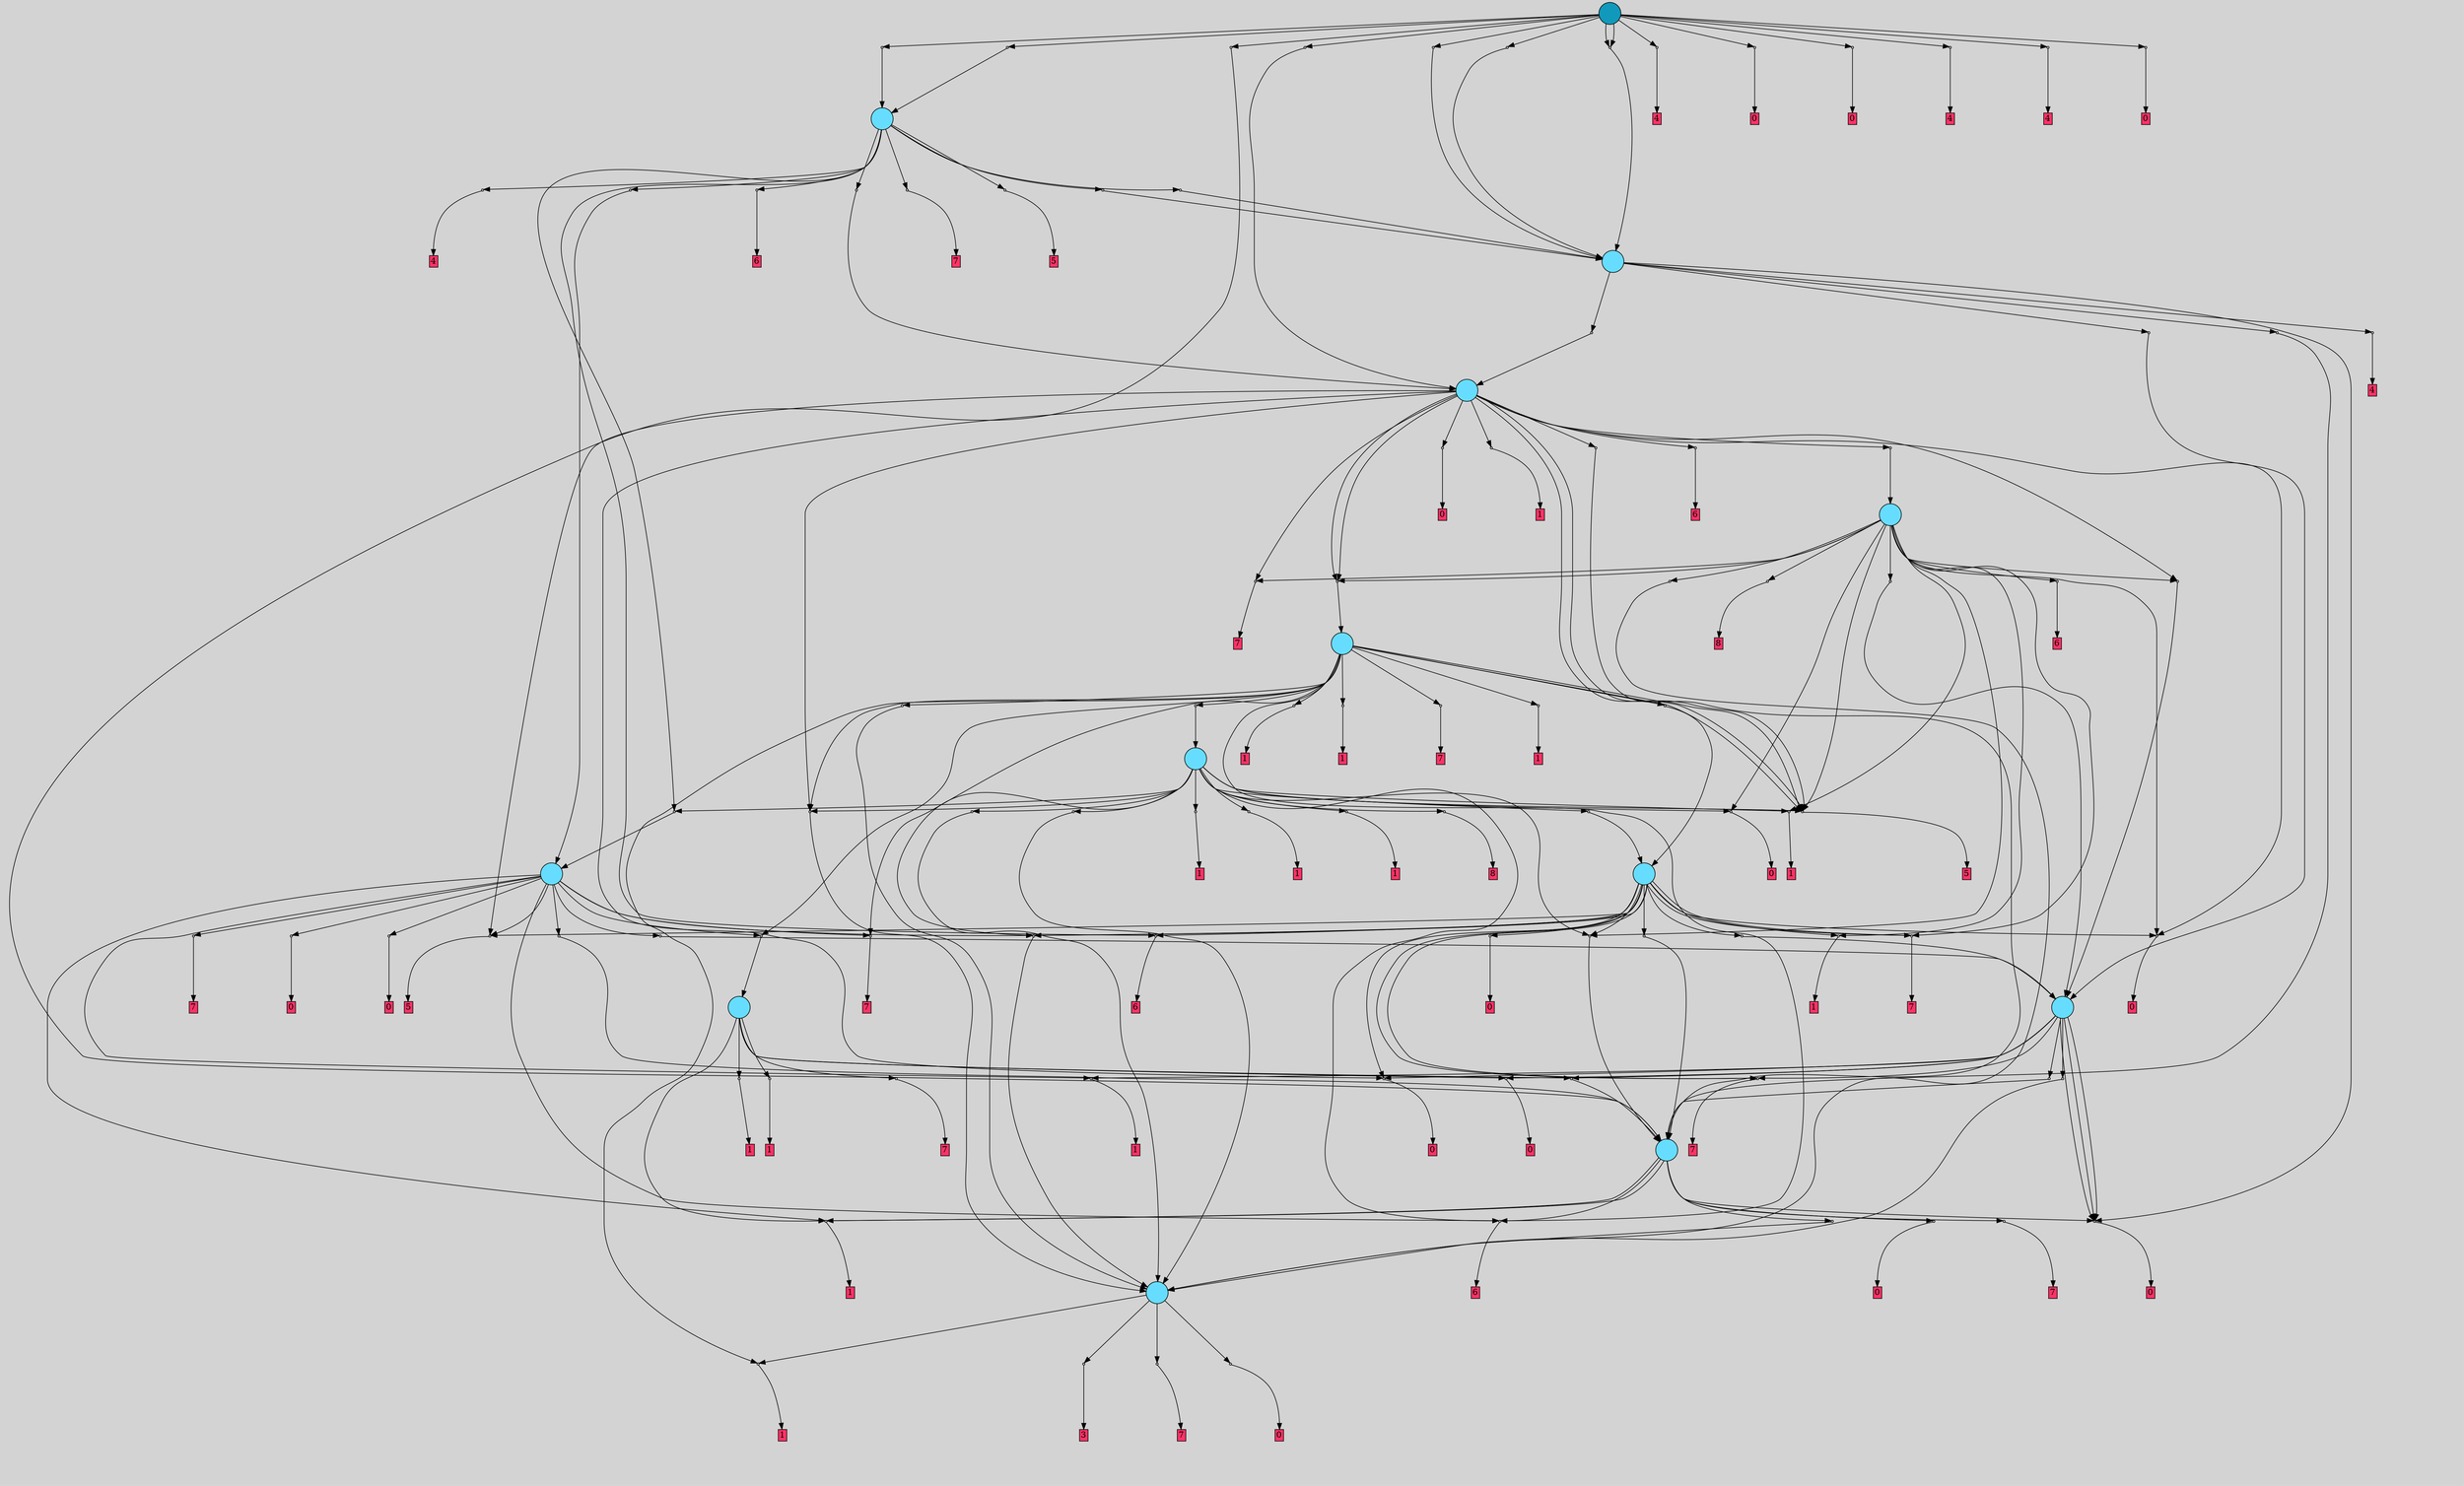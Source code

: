 // File exported with GEGELATI v1.3.1
// On the 2024-07-14 01:57:22
// With the MARL::MarlTPGGraphDotExporter
digraph{
	graph[pad = "0.212, 0.055" bgcolor = lightgray]
	node[shape=circle style = filled label = ""]
		T720 [fillcolor="#66ddff"]
		T804 [fillcolor="#66ddff"]
		T841 [fillcolor="#66ddff"]
		T855 [fillcolor="#66ddff"]
		T893 [fillcolor="#66ddff"]
		T894 [fillcolor="#66ddff"]
		T916 [fillcolor="#66ddff"]
		T950 [fillcolor="#66ddff"]
		T971 [fillcolor="#66ddff"]
		T1004 [fillcolor="#66ddff"]
		T1048 [fillcolor="#66ddff"]
		T1211 [fillcolor="#66ddff"]
		T1328 [fillcolor="#1199bb"]
		P20342 [fillcolor="#cccccc" shape=point] //
		I20342 [shape=box style=invis label="1|4&4|5#3|1&#92;n3|4&4|0#1|4&#92;n2|4&1|5#2|2&#92;n6|5&2|3#1|4&#92;n0|2&1|6#2|5&#92;n8|3&0|3#3|1&#92;n7|4&4|2#2|6&#92;n1|1&0|7#1|0&#92;n8|1&3|6#3|6&#92;n8|3&3|5#0|6&#92;n"]
		P20342 -> I20342[style=invis]
		A12910 [fillcolor="#ff3366" shape=box margin=0.03 width=0 height=0 label="0"]
		T720 -> P20342 -> A12910
		P20343 [fillcolor="#cccccc" shape=point] //
		I20343 [shape=box style=invis label="5|5&4|0#0|3&#92;n8|4&0|5#3|2&#92;n6|7&2|6#1|6&#92;n0|0&1|4#2|2&#92;n3|1&3|0#1|3&#92;n"]
		P20343 -> I20343[style=invis]
		A12911 [fillcolor="#ff3366" shape=box margin=0.03 width=0 height=0 label="7"]
		T720 -> P20343 -> A12911
		P20344 [fillcolor="#cccccc" shape=point] //
		I20344 [shape=box style=invis label="1|6&4|4#4|2&#92;n0|3&4|1#4|7&#92;n7|5&3|4#3|6&#92;n7|6&2|0#3|6&#92;n1|1&2|0#2|3&#92;n3|2&4|4#1|5&#92;n4|7&3|1#2|6&#92;n"]
		P20344 -> I20344[style=invis]
		A12912 [fillcolor="#ff3366" shape=box margin=0.03 width=0 height=0 label="1"]
		T720 -> P20344 -> A12912
		P20345 [fillcolor="#cccccc" shape=point] //
		I20345 [shape=box style=invis label="7|4&3|3#1|2&#92;n7|3&2|1#1|6&#92;n6|5&0|0#3|1&#92;n1|1&1|4#1|3&#92;n5|2&4|5#4|4&#92;n6|2&1|7#2|3&#92;n"]
		P20345 -> I20345[style=invis]
		A12913 [fillcolor="#ff3366" shape=box margin=0.03 width=0 height=0 label="3"]
		T720 -> P20345 -> A12913
		P20346 [fillcolor="#cccccc" shape=point] //
		I20346 [shape=box style=invis label="7|0&2|0#3|4&#92;n2|4&4|0#0|4&#92;n7|3&2|3#1|6&#92;n0|2&4|3#3|0&#92;n5|6&1|6#1|1&#92;n7|2&4|6#0|6&#92;n7|6&3|1#4|0&#92;n0|1&4|3#0|4&#92;n"]
		P20346 -> I20346[style=invis]
		T804 -> P20346 -> T720
		P20347 [fillcolor="#cccccc" shape=point] //
		I20347 [shape=box style=invis label="8|4&0|5#1|2&#92;n6|3&1|3#3|0&#92;n4|2&1|7#1|6&#92;n0|0&2|4#2|2&#92;n5|5&4|0#0|3&#92;n3|1&2|0#1|3&#92;n"]
		P20347 -> I20347[style=invis]
		A12914 [fillcolor="#ff3366" shape=box margin=0.03 width=0 height=0 label="7"]
		T804 -> P20347 -> A12914
		P20348 [fillcolor="#cccccc" shape=point] //
		I20348 [shape=box style=invis label="6|3&4|6#2|7&#92;n7|0&1|6#3|0&#92;n"]
		P20348 -> I20348[style=invis]
		A12915 [fillcolor="#ff3366" shape=box margin=0.03 width=0 height=0 label="1"]
		T804 -> P20348 -> A12915
		P20349 [fillcolor="#cccccc" shape=point] //
		I20349 [shape=box style=invis label="8|3&4|3#3|1&#92;n3|4&4|0#1|4&#92;n6|5&2|3#1|4&#92;n0|2&1|6#2|5&#92;n5|6&1|1#4|7&#92;n1|4&4|5#3|1&#92;n7|4&4|2#2|6&#92;n1|1&0|7#1|0&#92;n8|1&3|6#3|6&#92;n8|3&3|5#0|6&#92;n"]
		P20349 -> I20349[style=invis]
		A12916 [fillcolor="#ff3366" shape=box margin=0.03 width=0 height=0 label="0"]
		T804 -> P20349 -> A12916
		T804 -> P20348
		P20350 [fillcolor="#cccccc" shape=point] //
		I20350 [shape=box style=invis label="6|4&4|2#3|5&#92;n4|0&2|1#1|7&#92;n4|0&2|4#2|4&#92;n4|4&1|6#2|4&#92;n8|5&4|2#0|4&#92;n"]
		P20350 -> I20350[style=invis]
		A12917 [fillcolor="#ff3366" shape=box margin=0.03 width=0 height=0 label="6"]
		T804 -> P20350 -> A12917
		P20351 [fillcolor="#cccccc" shape=point] //
		I20351 [shape=box style=invis label="6|5&2|3#1|4&#92;n4|6&1|1#4|7&#92;n6|5&3|2#2|5&#92;n8|3&3|3#3|7&#92;n4|5&3|5#0|1&#92;n7|4&4|1#2|6&#92;n8|0&0|5#0|6&#92;n5|0&0|3#2|4&#92;n3|4&4|0#1|4&#92;n1|1&0|7#0|0&#92;n"]
		P20351 -> I20351[style=invis]
		A12918 [fillcolor="#ff3366" shape=box margin=0.03 width=0 height=0 label="0"]
		T804 -> P20351 -> A12918
		P20352 [fillcolor="#cccccc" shape=point] //
		I20352 [shape=box style=invis label="6|5&1|3#3|0&#92;n0|0&2|4#2|2&#92;n6|7&2|6#2|6&#92;n3|1&3|0#1|3&#92;n5|5&4|0#0|3&#92;n7|1&0|0#1|1&#92;n"]
		P20352 -> I20352[style=invis]
		A12919 [fillcolor="#ff3366" shape=box margin=0.03 width=0 height=0 label="7"]
		T841 -> P20352 -> A12919
		P20353 [fillcolor="#cccccc" shape=point] //
		I20353 [shape=box style=invis label="5|4&1|0#1|1&#92;n0|0&1|6#4|6&#92;n"]
		P20353 -> I20353[style=invis]
		A12920 [fillcolor="#ff3366" shape=box margin=0.03 width=0 height=0 label="1"]
		T841 -> P20353 -> A12920
		P20354 [fillcolor="#cccccc" shape=point] //
		I20354 [shape=box style=invis label="4|2&2|7#0|6&#92;n0|2&3|2#4|0&#92;n8|3&1|2#2|7&#92;n4|1&3|4#0|4&#92;n1|4&3|1#0|0&#92;n4|4&4|2#4|1&#92;n6|6&1|7#3|5&#92;n1|6&4|7#0|1&#92;n5|0&4|2#1|2&#92;n4|3&0|6#4|6&#92;n"]
		P20354 -> I20354[style=invis]
		A12921 [fillcolor="#ff3366" shape=box margin=0.03 width=0 height=0 label="0"]
		T841 -> P20354 -> A12921
		P20355 [fillcolor="#cccccc" shape=point] //
		I20355 [shape=box style=invis label="7|3&4|0#0|1&#92;n0|1&1|0#1|6&#92;n2|0&4|6#2|1&#92;n4|1&4|3#2|5&#92;n6|4&4|2#3|4&#92;n1|4&1|6#2|4&#92;n"]
		P20355 -> I20355[style=invis]
		T841 -> P20355 -> T804
		T841 -> P20348
		P20356 [fillcolor="#cccccc" shape=point] //
		I20356 [shape=box style=invis label="6|0&0|6#2|3&#92;n7|4&3|0#3|6&#92;n7|0&1|6#3|0&#92;n"]
		P20356 -> I20356[style=invis]
		A12922 [fillcolor="#ff3366" shape=box margin=0.03 width=0 height=0 label="1"]
		T841 -> P20356 -> A12922
		T855 -> P20349
		P20357 [fillcolor="#cccccc" shape=point] //
		I20357 [shape=box style=invis label="7|0&1|6#3|0&#92;n6|3&4|6#2|4&#92;n"]
		P20357 -> I20357[style=invis]
		A12923 [fillcolor="#ff3366" shape=box margin=0.03 width=0 height=0 label="1"]
		T855 -> P20357 -> A12923
		P20358 [fillcolor="#cccccc" shape=point] //
		I20358 [shape=box style=invis label="4|7&2|7#0|6&#92;n6|6&1|7#3|5&#92;n8|3&1|2#2|7&#92;n0|2&3|2#4|0&#92;n1|4&3|1#0|0&#92;n5|0&4|3#3|7&#92;n4|4&4|2#4|1&#92;n1|6&4|7#0|1&#92;n5|0&4|2#1|2&#92;n4|3&0|6#4|6&#92;n"]
		P20358 -> I20358[style=invis]
		A12924 [fillcolor="#ff3366" shape=box margin=0.03 width=0 height=0 label="0"]
		T855 -> P20358 -> A12924
		T855 -> P20355
		P20359 [fillcolor="#cccccc" shape=point] //
		I20359 [shape=box style=invis label="5|1&1|0#1|6&#92;n6|2&0|0#3|6&#92;n8|4&3|1#0|4&#92;n2|0&4|6#2|2&#92;n1|4&3|6#2|4&#92;n6|4&4|2#3|7&#92;n7|3&4|0#0|1&#92;n"]
		P20359 -> I20359[style=invis]
		T855 -> P20359 -> T804
		P20360 [fillcolor="#cccccc" shape=point] //
		I20360 [shape=box style=invis label="7|0&2|1#3|4&#92;n7|3&1|2#4|7&#92;n4|6&1|6#1|1&#92;n0|2&4|3#3|0&#92;n7|6&3|1#4|0&#92;n7|7&2|1#0|2&#92;n0|1&4|3#0|4&#92;n1|2&0|0#2|7&#92;n"]
		P20360 -> I20360[style=invis]
		T855 -> P20360 -> T720
		P20361 [fillcolor="#cccccc" shape=point] //
		I20361 [shape=box style=invis label="5|5&4|0#0|3&#92;n0|0&2|4#2|2&#92;n6|7&2|6#3|6&#92;n8|7&0|5#3|2&#92;n3|1&3|0#1|3&#92;n"]
		P20361 -> I20361[style=invis]
		A12925 [fillcolor="#ff3366" shape=box margin=0.03 width=0 height=0 label="7"]
		T855 -> P20361 -> A12925
		T855 -> P20349
		T855 -> P20349
		T855 -> P20354
		P20362 [fillcolor="#cccccc" shape=point] //
		I20362 [shape=box style=invis label="7|3&4|0#0|1&#92;n1|4&1|6#2|4&#92;n2|0&4|6#2|1&#92;n0|1&1|0#1|6&#92;n5|2&1|7#0|4&#92;n6|4&4|2#3|7&#92;n8|5&1|2#0|4&#92;n"]
		P20362 -> I20362[style=invis]
		T893 -> P20362 -> T804
		P20363 [fillcolor="#cccccc" shape=point] //
		I20363 [shape=box style=invis label="8|4&0|5#1|2&#92;n6|3&1|3#3|0&#92;n0|0&2|4#2|2&#92;n6|7&2|6#2|6&#92;n3|1&3|0#1|3&#92;n5|5&4|0#0|3&#92;n"]
		P20363 -> I20363[style=invis]
		A12926 [fillcolor="#ff3366" shape=box margin=0.03 width=0 height=0 label="7"]
		T893 -> P20363 -> A12926
		P20364 [fillcolor="#cccccc" shape=point] //
		I20364 [shape=box style=invis label="5|6&1|1#4|7&#92;n8|2&4|3#0|1&#92;n7|4&4|2#2|6&#92;n0|2&1|6#2|5&#92;n1|6&4|5#4|1&#92;n4|3&3|5#0|6&#92;n8|1&3|2#3|6&#92;n3|0&2|4#3|2&#92;n3|4&1|0#1|4&#92;n4|1&1|5#2|7&#92;n"]
		P20364 -> I20364[style=invis]
		A12927 [fillcolor="#ff3366" shape=box margin=0.03 width=0 height=0 label="0"]
		T893 -> P20364 -> A12927
		P20365 [fillcolor="#cccccc" shape=point] //
		I20365 [shape=box style=invis label="6|3&4|6#3|7&#92;n0|6&3|5#2|6&#92;n7|0&1|7#3|0&#92;n"]
		P20365 -> I20365[style=invis]
		T893 -> P20365 -> T855
		P20366 [fillcolor="#cccccc" shape=point] //
		I20366 [shape=box style=invis label="7|0&2|1#3|4&#92;n7|3&1|2#4|7&#92;n2|4&4|0#0|4&#92;n4|6&1|6#1|1&#92;n0|2&4|3#3|0&#92;n7|6&3|1#4|0&#92;n0|1&4|3#0|4&#92;n1|2&0|0#2|7&#92;n"]
		P20366 -> I20366[style=invis]
		T893 -> P20366 -> T720
		P20367 [fillcolor="#cccccc" shape=point] //
		I20367 [shape=box style=invis label="8|4&0|5#4|2&#92;n8|0&3|1#4|1&#92;n6|3&3|5#2|4&#92;n6|6&3|7#4|1&#92;n0|0&0|4#2|2&#92;n7|3&0|1#0|4&#92;n"]
		P20367 -> I20367[style=invis]
		A12928 [fillcolor="#ff3366" shape=box margin=0.03 width=0 height=0 label="5"]
		T893 -> P20367 -> A12928
		P20368 [fillcolor="#cccccc" shape=point] //
		I20368 [shape=box style=invis label="6|3&4|6#2|7&#92;n1|4&2|6#2|7&#92;n7|0&1|6#3|4&#92;n"]
		P20368 -> I20368[style=invis]
		A12929 [fillcolor="#ff3366" shape=box margin=0.03 width=0 height=0 label="1"]
		T893 -> P20368 -> A12929
		P20369 [fillcolor="#cccccc" shape=point] //
		I20369 [shape=box style=invis label="0|1&0|3#1|4&#92;n0|2&0|5#3|0&#92;n0|6&0|2#3|1&#92;n4|0&1|7#1|7&#92;n2|5&3|0#0|1&#92;n6|0&2|0#3|3&#92;n"]
		P20369 -> I20369[style=invis]
		A12930 [fillcolor="#ff3366" shape=box margin=0.03 width=0 height=0 label="0"]
		T893 -> P20369 -> A12930
		T893 -> P20361
		T893 -> P20361
		T893 -> P20366
		P20370 [fillcolor="#cccccc" shape=point] //
		I20370 [shape=box style=invis label="5|4&4|2#2|7&#92;n0|0&2|3#4|6&#92;n"]
		P20370 -> I20370[style=invis]
		A12931 [fillcolor="#ff3366" shape=box margin=0.03 width=0 height=0 label="6"]
		T893 -> P20370 -> A12931
		T893 -> P20358
		T893 -> P20363
		P20371 [fillcolor="#cccccc" shape=point] //
		I20371 [shape=box style=invis label="8|5&1|2#0|4&#92;n1|4&1|6#2|4&#92;n2|0&4|5#2|1&#92;n0|1&1|0#1|6&#92;n5|2&1|7#0|4&#92;n6|4&4|2#3|7&#92;n7|3&4|0#0|1&#92;n"]
		P20371 -> I20371[style=invis]
		T893 -> P20371 -> T804
		P20372 [fillcolor="#cccccc" shape=point] //
		I20372 [shape=box style=invis label="2|6&0|5#3|3&#92;n1|4&1|6#2|4&#92;n2|0&2|6#2|1&#92;n5|2&1|7#0|4&#92;n0|1&1|7#1|6&#92;n6|4&4|2#0|7&#92;n7|3&4|0#0|1&#92;n2|2&4|3#2|0&#92;n5|5&1|2#0|4&#92;n"]
		P20372 -> I20372[style=invis]
		T894 -> P20372 -> T804
		P20373 [fillcolor="#cccccc" shape=point] //
		I20373 [shape=box style=invis label="8|4&0|5#1|2&#92;n5|5&4|0#0|3&#92;n0|0&2|4#2|2&#92;n6|7&2|6#2|6&#92;n3|1&3|0#1|3&#92;n6|3&1|7#3|0&#92;n"]
		P20373 -> I20373[style=invis]
		A12932 [fillcolor="#ff3366" shape=box margin=0.03 width=0 height=0 label="7"]
		T894 -> P20373 -> A12932
		P20374 [fillcolor="#cccccc" shape=point] //
		I20374 [shape=box style=invis label="7|0&1|7#3|0&#92;n0|6&3|5#2|6&#92;n6|3&4|6#2|7&#92;n"]
		P20374 -> I20374[style=invis]
		T894 -> P20374 -> T855
		T894 -> P20367
		T894 -> P20348
		P20375 [fillcolor="#cccccc" shape=point] //
		I20375 [shape=box style=invis label="2|5&3|0#0|1&#92;n0|2&0|5#3|0&#92;n7|0&1|7#1|2&#92;n0|6&0|2#3|1&#92;n6|0&2|0#3|3&#92;n"]
		P20375 -> I20375[style=invis]
		A12933 [fillcolor="#ff3366" shape=box margin=0.03 width=0 height=0 label="0"]
		T894 -> P20375 -> A12933
		P20376 [fillcolor="#cccccc" shape=point] //
		I20376 [shape=box style=invis label="1|4&1|4#2|5&#92;n8|3&3|4#0|1&#92;n0|2&1|7#2|5&#92;n7|4&4|2#2|6&#92;n8|1&3|6#3|6&#92;n3|4&4|0#1|4&#92;n5|6&1|1#4|7&#92;n3|0&1|7#3|2&#92;n1|4&4|5#3|1&#92;n1|3&0|7#1|0&#92;n"]
		P20376 -> I20376[style=invis]
		A12934 [fillcolor="#ff3366" shape=box margin=0.03 width=0 height=0 label="0"]
		T894 -> P20376 -> A12934
		T894 -> P20366
		T894 -> P20357
		T894 -> P20350
		P20377 [fillcolor="#cccccc" shape=point] //
		I20377 [shape=box style=invis label="4|3&0|6#4|6&#92;n0|2&3|2#4|0&#92;n8|3&1|2#2|7&#92;n6|6&1|7#3|5&#92;n1|4&3|1#0|0&#92;n4|4&4|2#4|1&#92;n4|1&3|4#0|4&#92;n1|6&4|7#0|1&#92;n5|0&4|2#1|2&#92;n4|7&2|6#0|6&#92;n"]
		P20377 -> I20377[style=invis]
		T894 -> P20377 -> T841
		P20378 [fillcolor="#cccccc" shape=point] //
		I20378 [shape=box style=invis label="0|0&2|4#2|2&#92;n8|4&0|5#1|2&#92;n6|3&1|3#3|0&#92;n7|7&2|6#2|6&#92;n5|6&4|0#0|3&#92;n"]
		P20378 -> I20378[style=invis]
		A12935 [fillcolor="#ff3366" shape=box margin=0.03 width=0 height=0 label="7"]
		T894 -> P20378 -> A12935
		T916 -> P20362
		T916 -> P20366
		P20379 [fillcolor="#cccccc" shape=point] //
		I20379 [shape=box style=invis label="6|3&3|6#3|0&#92;n7|2&2|7#1|0&#92;n8|0&0|1#0|5&#92;n"]
		P20379 -> I20379[style=invis]
		A12936 [fillcolor="#ff3366" shape=box margin=0.03 width=0 height=0 label="0"]
		T916 -> P20379 -> A12936
		P20380 [fillcolor="#cccccc" shape=point] //
		I20380 [shape=box style=invis label="3|1&3|0#1|3&#92;n6|4&2|6#2|6&#92;n4|0&2|4#2|2&#92;n6|5&1|3#3|4&#92;n"]
		P20380 -> I20380[style=invis]
		T916 -> P20380 -> T894
		P20381 [fillcolor="#cccccc" shape=point] //
		I20381 [shape=box style=invis label="8|4&4|0#2|3&#92;n5|0&1|4#0|6&#92;n8|3&4|3#4|7&#92;n"]
		P20381 -> I20381[style=invis]
		A12937 [fillcolor="#ff3366" shape=box margin=0.03 width=0 height=0 label="1"]
		T916 -> P20381 -> A12937
		P20382 [fillcolor="#cccccc" shape=point] //
		I20382 [shape=box style=invis label="8|1&0|0#1|0&#92;n6|0&3|6#1|6&#92;n"]
		P20382 -> I20382[style=invis]
		A12938 [fillcolor="#ff3366" shape=box margin=0.03 width=0 height=0 label="1"]
		T916 -> P20382 -> A12938
		P20383 [fillcolor="#cccccc" shape=point] //
		I20383 [shape=box style=invis label="7|0&2|1#3|4&#92;n7|3&1|2#4|7&#92;n8|2&4|5#3|3&#92;n2|4&4|0#0|4&#92;n1|2&0|0#2|7&#92;n6|5&4|3#3|5&#92;n0|1&4|3#1|4&#92;n0|2&4|3#3|0&#92;n"]
		P20383 -> I20383[style=invis]
		T916 -> P20383 -> T720
		P20384 [fillcolor="#cccccc" shape=point] //
		I20384 [shape=box style=invis label="7|2&1|6#3|0&#92;n"]
		P20384 -> I20384[style=invis]
		A12939 [fillcolor="#ff3366" shape=box margin=0.03 width=0 height=0 label="1"]
		T916 -> P20384 -> A12939
		T916 -> P20350
		P20385 [fillcolor="#cccccc" shape=point] //
		I20385 [shape=box style=invis label="8|4&0|5#4|2&#92;n8|0&3|1#4|1&#92;n6|6&3|7#4|1&#92;n7|3&0|1#0|2&#92;n0|0&0|4#2|2&#92;n"]
		P20385 -> I20385[style=invis]
		A12940 [fillcolor="#ff3366" shape=box margin=0.03 width=0 height=0 label="5"]
		T916 -> P20385 -> A12940
		P20386 [fillcolor="#cccccc" shape=point] //
		I20386 [shape=box style=invis label="1|1&1|4#0|6&#92;n5|4&3|0#3|6&#92;n7|0&1|6#3|0&#92;n"]
		P20386 -> I20386[style=invis]
		A12941 [fillcolor="#ff3366" shape=box margin=0.03 width=0 height=0 label="1"]
		T916 -> P20386 -> A12941
		P20387 [fillcolor="#cccccc" shape=point] //
		I20387 [shape=box style=invis label="6|7&2|6#2|6&#92;n8|1&0|0#3|6&#92;n8|4&0|5#1|2&#92;n3|1&3|0#1|3&#92;n0|0&2|4#3|2&#92;n8|5&4|0#0|3&#92;n"]
		P20387 -> I20387[style=invis]
		T916 -> P20387 -> T893
		P20388 [fillcolor="#cccccc" shape=point] //
		I20388 [shape=box style=invis label="7|3&1|2#4|7&#92;n7|0&2|1#4|4&#92;n2|4&4|0#0|4&#92;n4|6&1|6#1|1&#92;n0|2&4|3#3|0&#92;n7|6&3|1#4|0&#92;n0|1&4|3#0|4&#92;n1|2&0|0#2|7&#92;n"]
		P20388 -> I20388[style=invis]
		T916 -> P20388 -> T720
		P20389 [fillcolor="#cccccc" shape=point] //
		I20389 [shape=box style=invis label="7|0&3|3#2|0&#92;n2|3&4|1#2|5&#92;n"]
		P20389 -> I20389[style=invis]
		T916 -> P20389 -> T720
		P20390 [fillcolor="#cccccc" shape=point] //
		I20390 [shape=box style=invis label="3|1&1|4#4|1&#92;n0|3&0|0#2|6&#92;n0|0&2|1#3|2&#92;n8|1&1|7#1|4&#92;n"]
		P20390 -> I20390[style=invis]
		A12942 [fillcolor="#ff3366" shape=box margin=0.03 width=0 height=0 label="8"]
		T916 -> P20390 -> A12942
		P20391 [fillcolor="#cccccc" shape=point] //
		I20391 [shape=box style=invis label="6|3&3|6#2|0&#92;n6|5&4|3#4|5&#92;n6|3&2|6#3|5&#92;n0|0&4|1#1|2&#92;n2|1&1|0#0|0&#92;n"]
		P20391 -> I20391[style=invis]
		T950 -> P20391 -> T916
		T950 -> P20378
		P20392 [fillcolor="#cccccc" shape=point] //
		I20392 [shape=box style=invis label="8|2&3|3#1|4&#92;n5|6&3|6#3|7&#92;n8|5&0|5#3|3&#92;n0|7&1|3#2|2&#92;n1|0&3|5#2|7&#92;n5|2&1|4#1|6&#92;n"]
		P20392 -> I20392[style=invis]
		A12943 [fillcolor="#ff3366" shape=box margin=0.03 width=0 height=0 label="1"]
		T950 -> P20392 -> A12943
		T950 -> P20385
		P20393 [fillcolor="#cccccc" shape=point] //
		I20393 [shape=box style=invis label="1|1&1|4#0|6&#92;n5|4&3|0#3|6&#92;n6|5&1|4#3|5&#92;n7|0&1|3#3|0&#92;n"]
		P20393 -> I20393[style=invis]
		A12944 [fillcolor="#ff3366" shape=box margin=0.03 width=0 height=0 label="1"]
		T950 -> P20393 -> A12944
		P20394 [fillcolor="#cccccc" shape=point] //
		I20394 [shape=box style=invis label="8|5&4|0#0|3&#92;n6|7&2|6#2|6&#92;n3|1&3|0#1|3&#92;n8|2&0|5#1|2&#92;n0|0&2|5#3|2&#92;n8|1&0|0#3|6&#92;n"]
		P20394 -> I20394[style=invis]
		T950 -> P20394 -> T893
		T950 -> P20388
		P20395 [fillcolor="#cccccc" shape=point] //
		I20395 [shape=box style=invis label="5|1&2|6#0|2&#92;n1|2&1|5#2|2&#92;n0|7&1|6#2|5&#92;n5|1&0|7#2|3&#92;n5|0&0|2#2|5&#92;n0|6&2|5#0|2&#92;n"]
		P20395 -> I20395[style=invis]
		T950 -> P20395 -> T720
		P20396 [fillcolor="#cccccc" shape=point] //
		I20396 [shape=box style=invis label="3|1&3|0#1|3&#92;n0|0&2|4#0|2&#92;n6|7&2|6#2|6&#92;n7|1&0|0#2|1&#92;n"]
		P20396 -> I20396[style=invis]
		A12945 [fillcolor="#ff3366" shape=box margin=0.03 width=0 height=0 label="7"]
		T950 -> P20396 -> A12945
		T950 -> P20344
		T950 -> P20350
		P20397 [fillcolor="#cccccc" shape=point] //
		I20397 [shape=box style=invis label="7|1&2|3#1|2&#92;n7|0&1|6#3|0&#92;n"]
		P20397 -> I20397[style=invis]
		A12946 [fillcolor="#ff3366" shape=box margin=0.03 width=0 height=0 label="1"]
		T950 -> P20397 -> A12946
		T950 -> P20385
		T950 -> P20377
		T971 -> P20362
		T971 -> P20364
		P20398 [fillcolor="#cccccc" shape=point] //
		I20398 [shape=box style=invis label="7|0&2|5#3|1&#92;n2|3&0|6#0|3&#92;n"]
		P20398 -> I20398[style=invis]
		T971 -> P20398 -> T855
		T971 -> P20368
		P20399 [fillcolor="#cccccc" shape=point] //
		I20399 [shape=box style=invis label="3|7&1|4#0|6&#92;n3|1&3|0#1|5&#92;n8|3&1|0#0|3&#92;n7|0&4|3#4|2&#92;n3|4&1|6#0|1&#92;n"]
		P20399 -> I20399[style=invis]
		A12947 [fillcolor="#ff3366" shape=box margin=0.03 width=0 height=0 label="7"]
		T971 -> P20399 -> A12947
		P20400 [fillcolor="#cccccc" shape=point] //
		I20400 [shape=box style=invis label="7|3&1|2#4|7&#92;n0|2&4|3#3|0&#92;n4|6&1|6#1|1&#92;n7|0&2|1#3|4&#92;n7|6&3|1#4|0&#92;n0|1&4|3#0|4&#92;n1|2&0|0#2|7&#92;n"]
		P20400 -> I20400[style=invis]
		T971 -> P20400 -> T720
		P20401 [fillcolor="#cccccc" shape=point] //
		I20401 [shape=box style=invis label="3|0&0|1#4|4&#92;n4|6&4|6#3|0&#92;n3|1&1|0#0|6&#92;n4|4&1|1#3|2&#92;n"]
		P20401 -> I20401[style=invis]
		A12948 [fillcolor="#ff3366" shape=box margin=0.03 width=0 height=0 label="6"]
		T971 -> P20401 -> A12948
		T971 -> P20363
		P20402 [fillcolor="#cccccc" shape=point] //
		I20402 [shape=box style=invis label="0|4&3|7#4|3&#92;n2|0&4|6#2|2&#92;n8|4&3|1#0|4&#92;n6|2&0|0#3|6&#92;n1|4&3|6#2|4&#92;n6|4&4|2#3|7&#92;n7|1&4|0#0|1&#92;n5|1&1|0#1|6&#92;n"]
		P20402 -> I20402[style=invis]
		T971 -> P20402 -> T950
		T971 -> P20381
		P20403 [fillcolor="#cccccc" shape=point] //
		I20403 [shape=box style=invis label="6|0&1|1#0|7&#92;n3|4&2|2#3|6&#92;n7|3&1|7#3|0&#92;n6|7&2|6#2|2&#92;n5|5&4|0#0|3&#92;n3|1&3|0#1|3&#92;n8|4&0|5#3|2&#92;n"]
		P20403 -> I20403[style=invis]
		A12949 [fillcolor="#ff3366" shape=box margin=0.03 width=0 height=0 label="8"]
		T971 -> P20403 -> A12949
		P20404 [fillcolor="#cccccc" shape=point] //
		I20404 [shape=box style=invis label="7|6&2|1#4|0&#92;n2|3&0|6#2|3&#92;n7|0&2|5#3|1&#92;n"]
		P20404 -> I20404[style=invis]
		T971 -> P20404 -> T855
		T971 -> P20385
		T971 -> P20379
		P20405 [fillcolor="#cccccc" shape=point] //
		I20405 [shape=box style=invis label="3|0&1|3#1|3&#92;n0|1&1|0#1|6&#92;n7|3&4|0#0|6&#92;n5|0&4|6#2|1&#92;n3|1&0|5#3|6&#92;n7|6&3|4#1|2&#92;n6|7&4|2#3|7&#92;n"]
		P20405 -> I20405[style=invis]
		T1004 -> P20405 -> T804
		P20406 [fillcolor="#cccccc" shape=point] //
		I20406 [shape=box style=invis label="5|6&1|1#4|7&#92;n8|2&4|3#0|1&#92;n3|4&1|0#2|4&#92;n4|1&1|5#2|7&#92;n3|0&2|4#3|2&#92;n8|1&3|2#3|6&#92;n4|3&3|5#0|0&#92;n7|4&4|2#2|6&#92;n5|6&3|3#4|2&#92;n"]
		P20406 -> I20406[style=invis]
		A12950 [fillcolor="#ff3366" shape=box margin=0.03 width=0 height=0 label="0"]
		T1004 -> P20406 -> A12950
		T1004 -> P20404
		P20407 [fillcolor="#cccccc" shape=point] //
		I20407 [shape=box style=invis label="2|5&2|0#4|3&#92;n8|0&3|1#4|1&#92;n6|3&3|5#2|4&#92;n3|5&3|5#0|2&#92;n6|6&3|7#4|1&#92;n1|0&0|4#2|2&#92;n8|4&0|5#4|2&#92;n1|3&0|1#0|4&#92;n"]
		P20407 -> I20407[style=invis]
		T1004 -> P20407 -> T971
		T1004 -> P20399
		T1004 -> P20388
		T1004 -> P20358
		T1004 -> P20402
		P20408 [fillcolor="#cccccc" shape=point] //
		I20408 [shape=box style=invis label="6|7&4|6#0|4&#92;n3|0&2|6#4|0&#92;n6|7&3|0#1|7&#92;n1|1&4|6#4|5&#92;n"]
		P20408 -> I20408[style=invis]
		A12951 [fillcolor="#ff3366" shape=box margin=0.03 width=0 height=0 label="1"]
		T1004 -> P20408 -> A12951
		T1004 -> P20385
		P20409 [fillcolor="#cccccc" shape=point] //
		I20409 [shape=box style=invis label="3|0&0|1#0|4&#92;n3|1&1|0#0|6&#92;n5|6&4|5#0|5&#92;n4|6&4|6#3|0&#92;n4|4&1|1#3|2&#92;n"]
		P20409 -> I20409[style=invis]
		A12952 [fillcolor="#ff3366" shape=box margin=0.03 width=0 height=0 label="6"]
		T1004 -> P20409 -> A12952
		T1004 -> P20364
		T1004 -> P20367
		T1004 -> P20385
		T1004 -> P20402
		P20410 [fillcolor="#cccccc" shape=point] //
		I20410 [shape=box style=invis label="4|4&2|5#1|1&#92;n5|0&1|3#4|7&#92;n3|7&1|6#4|5&#92;n4|7&2|2#0|4&#92;n"]
		P20410 -> I20410[style=invis]
		T1048 -> P20410 -> T855
		P20411 [fillcolor="#cccccc" shape=point] //
		I20411 [shape=box style=invis label="0|5&0|2#4|3&#92;n2|6&2|6#2|5&#92;n8|1&0|3#4|3&#92;n7|0&3|2#3|6&#92;n"]
		P20411 -> I20411[style=invis]
		T1048 -> P20411 -> T1004
		P20412 [fillcolor="#cccccc" shape=point] //
		I20412 [shape=box style=invis label="7|1&0|0#2|1&#92;n0|0&2|2#0|2&#92;n6|7&2|6#2|6&#92;n3|1&3|0#1|3&#92;n"]
		P20412 -> I20412[style=invis]
		A12953 [fillcolor="#ff3366" shape=box margin=0.03 width=0 height=0 label="4"]
		T1048 -> P20412 -> A12953
		P20413 [fillcolor="#cccccc" shape=point] //
		I20413 [shape=box style=invis label="2|0&4|6#2|1&#92;n1|4&1|6#2|4&#92;n0|1&1|0#1|6&#92;n5|0&1|7#0|4&#92;n6|4&4|2#3|7&#92;n3|1&4|2#4|6&#92;n8|5&1|2#0|4&#92;n"]
		P20413 -> I20413[style=invis]
		T1048 -> P20413 -> T804
		T1048 -> P20349
		P20414 [fillcolor="#cccccc" shape=point] //
		I20414 [shape=box style=invis label="0|0&0|7#0|6&#92;n2|0&0|2#2|2&#92;n7|0&4|4#1|4&#92;n1|1&0|3#2|1&#92;n1|3&3|4#1|2&#92;n"]
		P20414 -> I20414[style=invis]
		T1211 -> P20414 -> T1004
		P20415 [fillcolor="#cccccc" shape=point] //
		I20415 [shape=box style=invis label="1|5&2|0#3|7&#92;n4|1&3|1#1|3&#92;n0|0&2|2#0|2&#92;n7|1&0|0#2|1&#92;n6|7&2|6#2|6&#92;n"]
		P20415 -> I20415[style=invis]
		A12954 [fillcolor="#ff3366" shape=box margin=0.03 width=0 height=0 label="4"]
		T1211 -> P20415 -> A12954
		P20416 [fillcolor="#cccccc" shape=point] //
		I20416 [shape=box style=invis label="0|5&2|0#0|7&#92;n0|0&1|3#4|6&#92;n5|4&4|2#2|7&#92;n"]
		P20416 -> I20416[style=invis]
		A12955 [fillcolor="#ff3366" shape=box margin=0.03 width=0 height=0 label="6"]
		T1211 -> P20416 -> A12955
		P20417 [fillcolor="#cccccc" shape=point] //
		I20417 [shape=box style=invis label="4|6&3|5#0|1&#92;n8|0&0|6#4|6&#92;n1|7&3|3#3|1&#92;n4|2&1|3#0|5&#92;n6|5&3|3#1|2&#92;n3|4&4|0#1|4&#92;n5|0&0|4#2|4&#92;n4|6&1|1#4|7&#92;n5|4&4|1#2|6&#92;n1|1&0|7#0|0&#92;n"]
		P20417 -> I20417[style=invis]
		A12956 [fillcolor="#ff3366" shape=box margin=0.03 width=0 height=0 label="7"]
		T1211 -> P20417 -> A12956
		T1211 -> P20380
		P20418 [fillcolor="#cccccc" shape=point] //
		I20418 [shape=box style=invis label="4|0&2|7#2|2&#92;n3|1&3|0#1|3&#92;n2|4&1|5#1|5&#92;n6|0&1|3#3|4&#92;n"]
		P20418 -> I20418[style=invis]
		T1211 -> P20418 -> T894
		P20419 [fillcolor="#cccccc" shape=point] //
		I20419 [shape=box style=invis label="4|4&2|5#1|1&#92;n3|7&4|6#4|1&#92;n4|0&3|2#1|2&#92;n0|1&3|3#4|1&#92;n7|4&4|5#0|6&#92;n4|1&0|4#2|4&#92;n8|1&1|5#4|3&#92;n"]
		P20419 -> I20419[style=invis]
		T1211 -> P20419 -> T1048
		P20420 [fillcolor="#cccccc" shape=point] //
		I20420 [shape=box style=invis label="4|4&2|5#1|1&#92;n3|7&2|6#4|1&#92;n4|1&0|4#2|4&#92;n6|4&4|5#0|6&#92;n0|1&3|3#4|1&#92;n4|0&3|2#1|2&#92;n0|2&1|3#1|3&#92;n8|1&1|5#4|3&#92;n"]
		P20420 -> I20420[style=invis]
		T1211 -> P20420 -> T1048
		P20421 [fillcolor="#cccccc" shape=point] //
		I20421 [shape=box style=invis label="8|4&0|5#4|2&#92;n8|0&3|1#4|1&#92;n0|0&0|4#2|2&#92;n7|0&0|0#4|3&#92;n6|6&3|7#4|1&#92;n5|3&0|1#3|4&#92;n"]
		P20421 -> I20421[style=invis]
		A12957 [fillcolor="#ff3366" shape=box margin=0.03 width=0 height=0 label="5"]
		T1211 -> P20421 -> A12957
		T1211 -> P20370
		P20422 [fillcolor="#cccccc" shape=point] //
		I20422 [shape=box style=invis label="6|0&3|5#2|2&#92;n0|7&4|3#2|0&#92;n4|3&3|5#2|0&#92;n8|5&4|1#3|4&#92;n5|7&1|4#3|3&#92;n4|7&1|6#2|2&#92;n"]
		P20422 -> I20422[style=invis]
		T1328 -> P20422 -> T1004
		P20423 [fillcolor="#cccccc" shape=point] //
		I20423 [shape=box style=invis label="2|7&3|5#4|6&#92;n3|2&3|3#4|2&#92;n1|1&2|0#3|7&#92;n4|1&3|1#1|3&#92;n0|0&2|2#0|2&#92;n7|1&0|0#2|1&#92;n6|7&2|6#1|6&#92;n"]
		P20423 -> I20423[style=invis]
		A12958 [fillcolor="#ff3366" shape=box margin=0.03 width=0 height=0 label="4"]
		T1328 -> P20423 -> A12958
		P20424 [fillcolor="#cccccc" shape=point] //
		I20424 [shape=box style=invis label="3|4&3|7#4|7&#92;n4|0&3|2#1|5&#92;n3|7&2|6#4|1&#92;n7|4&1|5#0|6&#92;n8|1&1|5#4|3&#92;n4|1&0|4#2|4&#92;n4|0&2|5#1|1&#92;n"]
		P20424 -> I20424[style=invis]
		T1328 -> P20424 -> T1048
		P20425 [fillcolor="#cccccc" shape=point] //
		I20425 [shape=box style=invis label="7|2&2|7#1|4&#92;n6|3&3|6#3|0&#92;n8|0&0|1#0|5&#92;n"]
		P20425 -> I20425[style=invis]
		A12959 [fillcolor="#ff3366" shape=box margin=0.03 width=0 height=0 label="0"]
		T1328 -> P20425 -> A12959
		P20426 [fillcolor="#cccccc" shape=point] //
		I20426 [shape=box style=invis label="8|3&4|1#2|5&#92;n5|1&4|6#3|3&#92;n3|6&1|7#2|3&#92;n5|0&0|5#0|2&#92;n4|5&0|3#1|4&#92;n"]
		P20426 -> I20426[style=invis]
		A12960 [fillcolor="#ff3366" shape=box margin=0.03 width=0 height=0 label="0"]
		T1328 -> P20426 -> A12960
		P20427 [fillcolor="#cccccc" shape=point] //
		I20427 [shape=box style=invis label="7|1&0|0#2|1&#92;n6|7&2|6#2|6&#92;n0|0&2|2#0|2&#92;n3|1&0|0#1|3&#92;n"]
		P20427 -> I20427[style=invis]
		A12961 [fillcolor="#ff3366" shape=box margin=0.03 width=0 height=0 label="4"]
		T1328 -> P20427 -> A12961
		P20428 [fillcolor="#cccccc" shape=point] //
		I20428 [shape=box style=invis label="1|7&0|5#3|3&#92;n7|4&0|6#0|4&#92;n2|6&0|6#3|1&#92;n3|3&0|4#0|6&#92;n7|0&2|3#2|7&#92;n3|1&3|0#1|3&#92;n6|5&1|6#3|4&#92;n5|7&2|7#1|4&#92;n"]
		P20428 -> I20428[style=invis]
		T1328 -> P20428 -> T1211
		P20429 [fillcolor="#cccccc" shape=point] //
		I20429 [shape=box style=invis label="4|0&2|4#2|2&#92;n5|7&2|3#1|4&#92;n3|7&2|7#3|5&#92;n0|5&1|3#3|4&#92;n3|1&3|0#1|3&#92;n"]
		P20429 -> I20429[style=invis]
		T1328 -> P20429 -> T1211
		P20430 [fillcolor="#cccccc" shape=point] //
		I20430 [shape=box style=invis label="2|0&1|0#3|2&#92;n3|7&4|6#4|1&#92;n4|4&2|5#1|1&#92;n4|0&3|2#1|2&#92;n0|1&3|3#4|1&#92;n7|4&4|5#4|6&#92;n4|1&0|4#2|4&#92;n"]
		P20430 -> I20430[style=invis]
		T1328 -> P20430 -> T1048
		P20431 [fillcolor="#cccccc" shape=point] //
		I20431 [shape=box style=invis label="4|4&2|5#1|1&#92;n3|7&2|6#4|1&#92;n4|0&3|2#1|2&#92;n7|4&4|5#0|6&#92;n0|1&3|3#4|1&#92;n4|1&0|4#2|4&#92;n0|2&1|3#1|3&#92;n8|1&1|5#4|3&#92;n"]
		P20431 -> I20431[style=invis]
		T1328 -> P20431 -> T1048
		P20432 [fillcolor="#cccccc" shape=point] //
		I20432 [shape=box style=invis label="3|2&3|3#4|2&#92;n1|1&2|0#3|7&#92;n4|1&3|1#1|3&#92;n7|1&0|0#2|1&#92;n0|0&2|2#0|2&#92;n6|7&2|6#1|6&#92;n"]
		P20432 -> I20432[style=invis]
		A12962 [fillcolor="#ff3366" shape=box margin=0.03 width=0 height=0 label="4"]
		T1328 -> P20432 -> A12962
		T1328 -> P20431
		P20433 [fillcolor="#cccccc" shape=point] //
		I20433 [shape=box style=invis label="8|7&2|7#2|0&#92;n5|0&4|6#2|1&#92;n7|4&3|4#1|2&#92;n7|2&3|0#0|4&#92;n3|6&4|0#2|7&#92;n0|1&3|0#4|0&#92;n3|7&3|7#3|4&#92;n2|2&2|2#1|6&#92;n1|3&3|0#4|5&#92;n3|0&1|3#2|3&#92;n"]
		P20433 -> I20433[style=invis]
		T1328 -> P20433 -> T804
		P20434 [fillcolor="#cccccc" shape=point] //
		I20434 [shape=box style=invis label="5|0&4|2#1|2&#92;n6|6&1|7#3|5&#92;n8|3&1|2#2|7&#92;n0|3&3|2#4|0&#92;n1|4&3|1#0|0&#92;n5|0&4|3#3|7&#92;n4|4&4|2#4|1&#92;n1|6&4|7#0|1&#92;n4|7&2|7#0|6&#92;n4|3&0|6#4|6&#92;n"]
		P20434 -> I20434[style=invis]
		A12963 [fillcolor="#ff3366" shape=box margin=0.03 width=0 height=0 label="0"]
		T1328 -> P20434 -> A12963
		{ rank= same T1328 }
}
